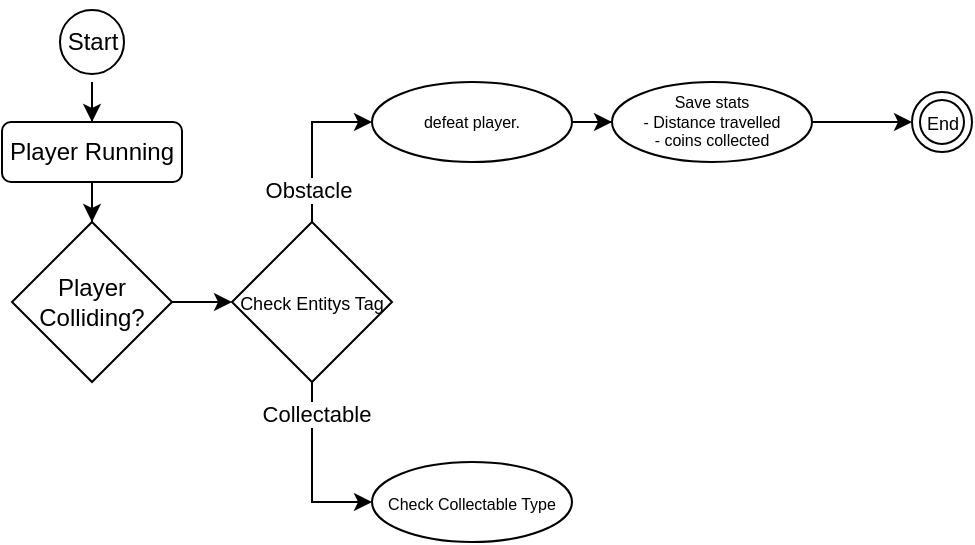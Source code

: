 <mxfile version="21.3.6" type="github">
  <diagram name="Page-1" id="_3taAUN7aJ5koNvZiNKl">
    <mxGraphModel dx="641" dy="370" grid="1" gridSize="10" guides="1" tooltips="1" connect="1" arrows="1" fold="1" page="1" pageScale="1" pageWidth="850" pageHeight="1100" math="0" shadow="0">
      <root>
        <mxCell id="0" />
        <mxCell id="1" parent="0" />
        <mxCell id="TOH4lSsbGCEATRDTj4Fx-68" value="" style="edgeStyle=orthogonalEdgeStyle;rounded=0;orthogonalLoop=1;jettySize=auto;html=1;" edge="1" parent="1" source="TOH4lSsbGCEATRDTj4Fx-61" target="TOH4lSsbGCEATRDTj4Fx-67">
          <mxGeometry relative="1" as="geometry" />
        </mxCell>
        <mxCell id="TOH4lSsbGCEATRDTj4Fx-61" value="Start" style="ellipse;html=1;shape=startState;" vertex="1" parent="1">
          <mxGeometry x="200" width="40" height="40" as="geometry" />
        </mxCell>
        <mxCell id="TOH4lSsbGCEATRDTj4Fx-71" value="" style="edgeStyle=orthogonalEdgeStyle;rounded=0;orthogonalLoop=1;jettySize=auto;html=1;" edge="1" parent="1" source="TOH4lSsbGCEATRDTj4Fx-67" target="TOH4lSsbGCEATRDTj4Fx-70">
          <mxGeometry relative="1" as="geometry" />
        </mxCell>
        <mxCell id="TOH4lSsbGCEATRDTj4Fx-67" value="Player Running" style="whiteSpace=wrap;html=1;rounded=1;" vertex="1" parent="1">
          <mxGeometry x="175" y="60" width="90" height="30" as="geometry" />
        </mxCell>
        <mxCell id="TOH4lSsbGCEATRDTj4Fx-86" style="edgeStyle=orthogonalEdgeStyle;rounded=0;orthogonalLoop=1;jettySize=auto;html=1;" edge="1" parent="1" source="TOH4lSsbGCEATRDTj4Fx-70">
          <mxGeometry relative="1" as="geometry">
            <mxPoint x="290.0" y="150" as="targetPoint" />
          </mxGeometry>
        </mxCell>
        <mxCell id="TOH4lSsbGCEATRDTj4Fx-70" value="Player Colliding?" style="rhombus;whiteSpace=wrap;html=1;" vertex="1" parent="1">
          <mxGeometry x="180" y="110" width="80" height="80" as="geometry" />
        </mxCell>
        <mxCell id="TOH4lSsbGCEATRDTj4Fx-113" style="edgeStyle=orthogonalEdgeStyle;rounded=0;orthogonalLoop=1;jettySize=auto;html=1;entryX=0;entryY=0.5;entryDx=0;entryDy=0;" edge="1" parent="1" source="TOH4lSsbGCEATRDTj4Fx-88" target="TOH4lSsbGCEATRDTj4Fx-111">
          <mxGeometry relative="1" as="geometry">
            <Array as="points">
              <mxPoint x="330" y="60" />
            </Array>
          </mxGeometry>
        </mxCell>
        <mxCell id="TOH4lSsbGCEATRDTj4Fx-116" value="Obstacle" style="edgeLabel;html=1;align=center;verticalAlign=middle;resizable=0;points=[];" vertex="1" connectable="0" parent="TOH4lSsbGCEATRDTj4Fx-113">
          <mxGeometry x="-0.604" y="2" relative="1" as="geometry">
            <mxPoint as="offset" />
          </mxGeometry>
        </mxCell>
        <mxCell id="TOH4lSsbGCEATRDTj4Fx-115" style="edgeStyle=orthogonalEdgeStyle;rounded=0;orthogonalLoop=1;jettySize=auto;html=1;entryX=0;entryY=0.5;entryDx=0;entryDy=0;" edge="1" parent="1" source="TOH4lSsbGCEATRDTj4Fx-88" target="TOH4lSsbGCEATRDTj4Fx-112">
          <mxGeometry relative="1" as="geometry" />
        </mxCell>
        <mxCell id="TOH4lSsbGCEATRDTj4Fx-117" value="Collectable" style="edgeLabel;html=1;align=center;verticalAlign=middle;resizable=0;points=[];" vertex="1" connectable="0" parent="TOH4lSsbGCEATRDTj4Fx-115">
          <mxGeometry x="-0.648" y="2" relative="1" as="geometry">
            <mxPoint as="offset" />
          </mxGeometry>
        </mxCell>
        <mxCell id="TOH4lSsbGCEATRDTj4Fx-88" value="&lt;span style=&quot;font-size: 9px;&quot;&gt;Check Entitys Tag&lt;/span&gt;" style="rhombus;whiteSpace=wrap;html=1;" vertex="1" parent="1">
          <mxGeometry x="290" y="110" width="80" height="80" as="geometry" />
        </mxCell>
        <mxCell id="TOH4lSsbGCEATRDTj4Fx-120" value="" style="edgeStyle=orthogonalEdgeStyle;rounded=0;orthogonalLoop=1;jettySize=auto;html=1;" edge="1" parent="1" source="TOH4lSsbGCEATRDTj4Fx-111" target="TOH4lSsbGCEATRDTj4Fx-119">
          <mxGeometry relative="1" as="geometry" />
        </mxCell>
        <mxCell id="TOH4lSsbGCEATRDTj4Fx-111" value="defeat player." style="ellipse;whiteSpace=wrap;html=1;align=center;fontSize=8;" vertex="1" parent="1">
          <mxGeometry x="360" y="40" width="100" height="40" as="geometry" />
        </mxCell>
        <mxCell id="TOH4lSsbGCEATRDTj4Fx-112" value="&lt;font style=&quot;font-size: 8px;&quot;&gt;Check Collectable Type&lt;br&gt;&lt;/font&gt;" style="ellipse;whiteSpace=wrap;html=1;align=center;" vertex="1" parent="1">
          <mxGeometry x="360" y="230" width="100" height="40" as="geometry" />
        </mxCell>
        <mxCell id="TOH4lSsbGCEATRDTj4Fx-122" style="edgeStyle=orthogonalEdgeStyle;rounded=0;orthogonalLoop=1;jettySize=auto;html=1;entryX=0;entryY=0.5;entryDx=0;entryDy=0;" edge="1" parent="1" source="TOH4lSsbGCEATRDTj4Fx-119" target="TOH4lSsbGCEATRDTj4Fx-121">
          <mxGeometry relative="1" as="geometry" />
        </mxCell>
        <mxCell id="TOH4lSsbGCEATRDTj4Fx-119" value="Save stats&lt;br&gt;- Distance travelled&lt;br&gt;- coins collected" style="ellipse;whiteSpace=wrap;html=1;align=center;fontSize=8;" vertex="1" parent="1">
          <mxGeometry x="480" y="40" width="100" height="40" as="geometry" />
        </mxCell>
        <mxCell id="TOH4lSsbGCEATRDTj4Fx-121" value="&lt;font style=&quot;font-size: 9px;&quot;&gt;End&lt;/font&gt;" style="ellipse;html=1;shape=endState;" vertex="1" parent="1">
          <mxGeometry x="630" y="45" width="30" height="30" as="geometry" />
        </mxCell>
      </root>
    </mxGraphModel>
  </diagram>
</mxfile>
